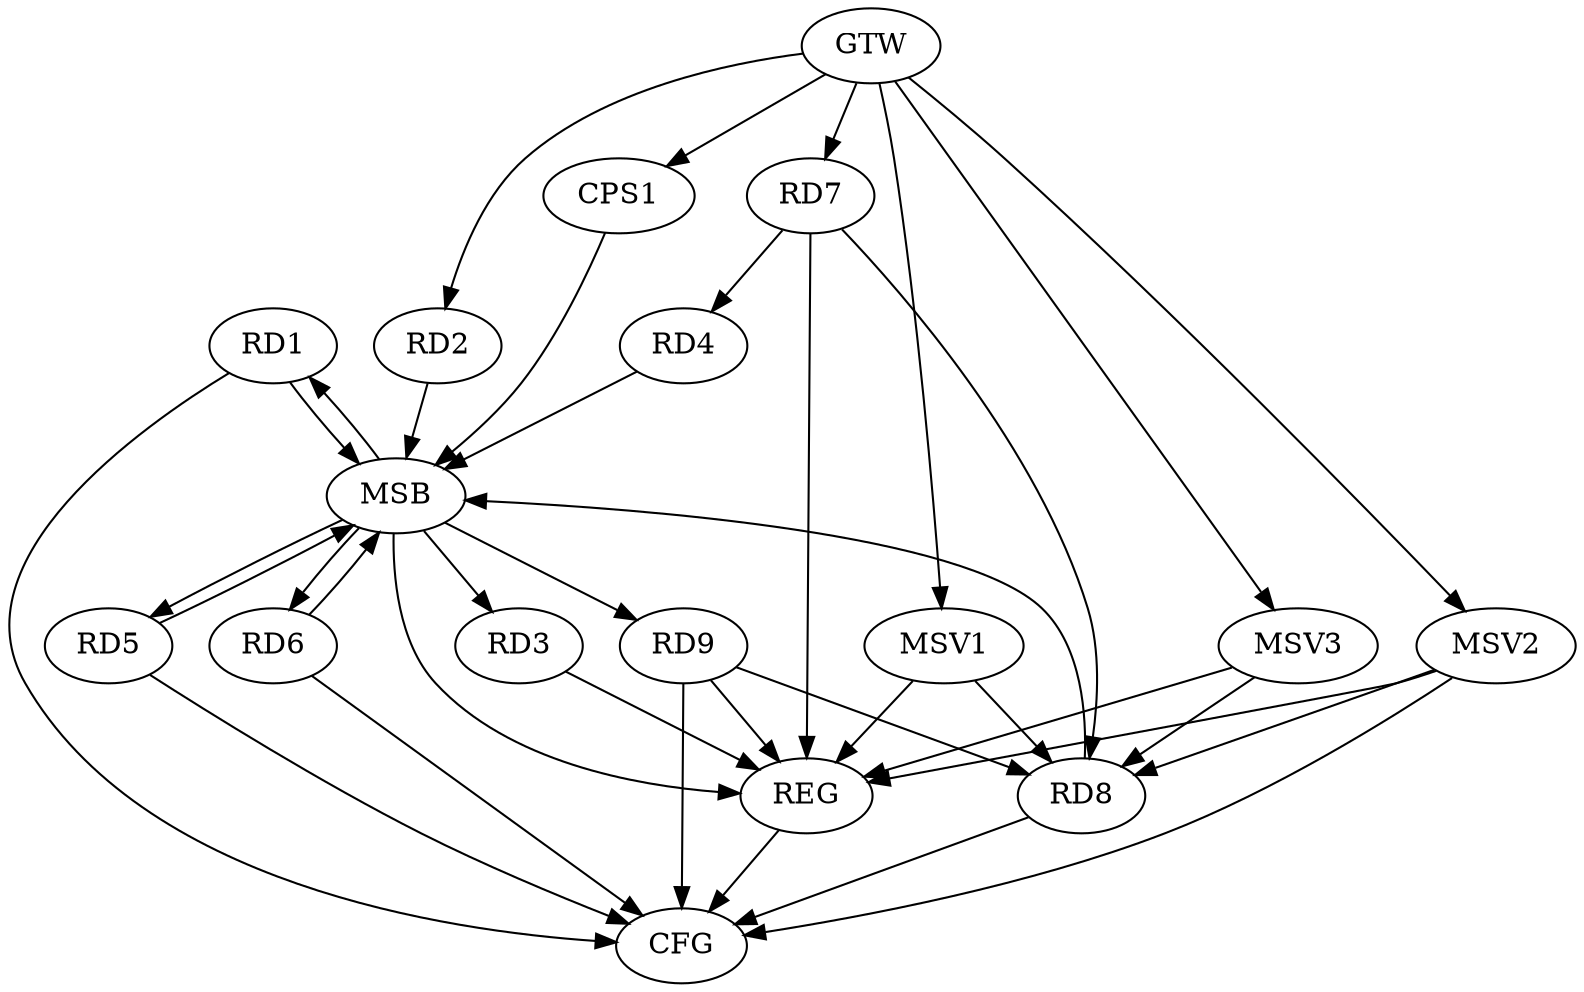 strict digraph G {
  RD1 [ label="RD1" ];
  RD2 [ label="RD2" ];
  RD3 [ label="RD3" ];
  RD4 [ label="RD4" ];
  RD5 [ label="RD5" ];
  RD6 [ label="RD6" ];
  RD7 [ label="RD7" ];
  RD8 [ label="RD8" ];
  RD9 [ label="RD9" ];
  CPS1 [ label="CPS1" ];
  GTW [ label="GTW" ];
  REG [ label="REG" ];
  MSB [ label="MSB" ];
  CFG [ label="CFG" ];
  MSV1 [ label="MSV1" ];
  MSV2 [ label="MSV2" ];
  MSV3 [ label="MSV3" ];
  RD7 -> RD4;
  RD7 -> RD8;
  RD9 -> RD8;
  GTW -> RD2;
  GTW -> RD7;
  GTW -> CPS1;
  RD3 -> REG;
  RD7 -> REG;
  RD9 -> REG;
  RD1 -> MSB;
  MSB -> RD3;
  MSB -> REG;
  RD2 -> MSB;
  MSB -> RD5;
  RD4 -> MSB;
  MSB -> RD9;
  RD5 -> MSB;
  RD6 -> MSB;
  RD8 -> MSB;
  MSB -> RD1;
  CPS1 -> MSB;
  MSB -> RD6;
  RD5 -> CFG;
  RD6 -> CFG;
  RD9 -> CFG;
  RD8 -> CFG;
  RD1 -> CFG;
  REG -> CFG;
  MSV1 -> RD8;
  GTW -> MSV1;
  MSV1 -> REG;
  MSV2 -> RD8;
  GTW -> MSV2;
  MSV2 -> REG;
  MSV2 -> CFG;
  MSV3 -> RD8;
  GTW -> MSV3;
  MSV3 -> REG;
}
